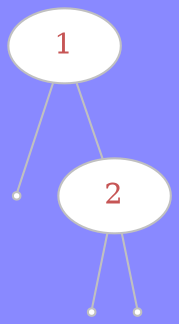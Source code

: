 graph test_tree {
    bgcolor="#8989ff";

    node[style=filled, fillcolor=white, color=gray, fontcolor="#aa0101aa"];
    edge[color=gray];

    1 -- blank0;
    1[root=true];
    blank0[shape=point];
    1 -- 2;
    2 -- blank1;
    blank1[shape=point];
    2 -- blank2;
    blank2[shape=point];
}
